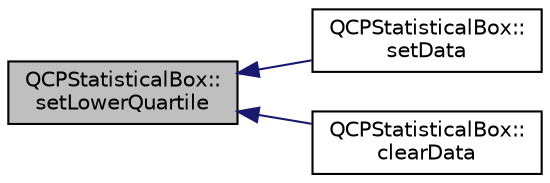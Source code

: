 digraph "QCPStatisticalBox::setLowerQuartile"
{
  edge [fontname="Helvetica",fontsize="10",labelfontname="Helvetica",labelfontsize="10"];
  node [fontname="Helvetica",fontsize="10",shape=record];
  rankdir="LR";
  Node221 [label="QCPStatisticalBox::\lsetLowerQuartile",height=0.2,width=0.4,color="black", fillcolor="grey75", style="filled", fontcolor="black"];
  Node221 -> Node222 [dir="back",color="midnightblue",fontsize="10",style="solid",fontname="Helvetica"];
  Node222 [label="QCPStatisticalBox::\lsetData",height=0.2,width=0.4,color="black", fillcolor="white", style="filled",URL="$de/d8d/class_q_c_p_statistical_box.html#adf50c57b635edb12470c0e4a986aff37"];
  Node221 -> Node223 [dir="back",color="midnightblue",fontsize="10",style="solid",fontname="Helvetica"];
  Node223 [label="QCPStatisticalBox::\lclearData",height=0.2,width=0.4,color="black", fillcolor="white", style="filled",URL="$de/d8d/class_q_c_p_statistical_box.html#a19112994449df0c20287858436cc68e3"];
}
